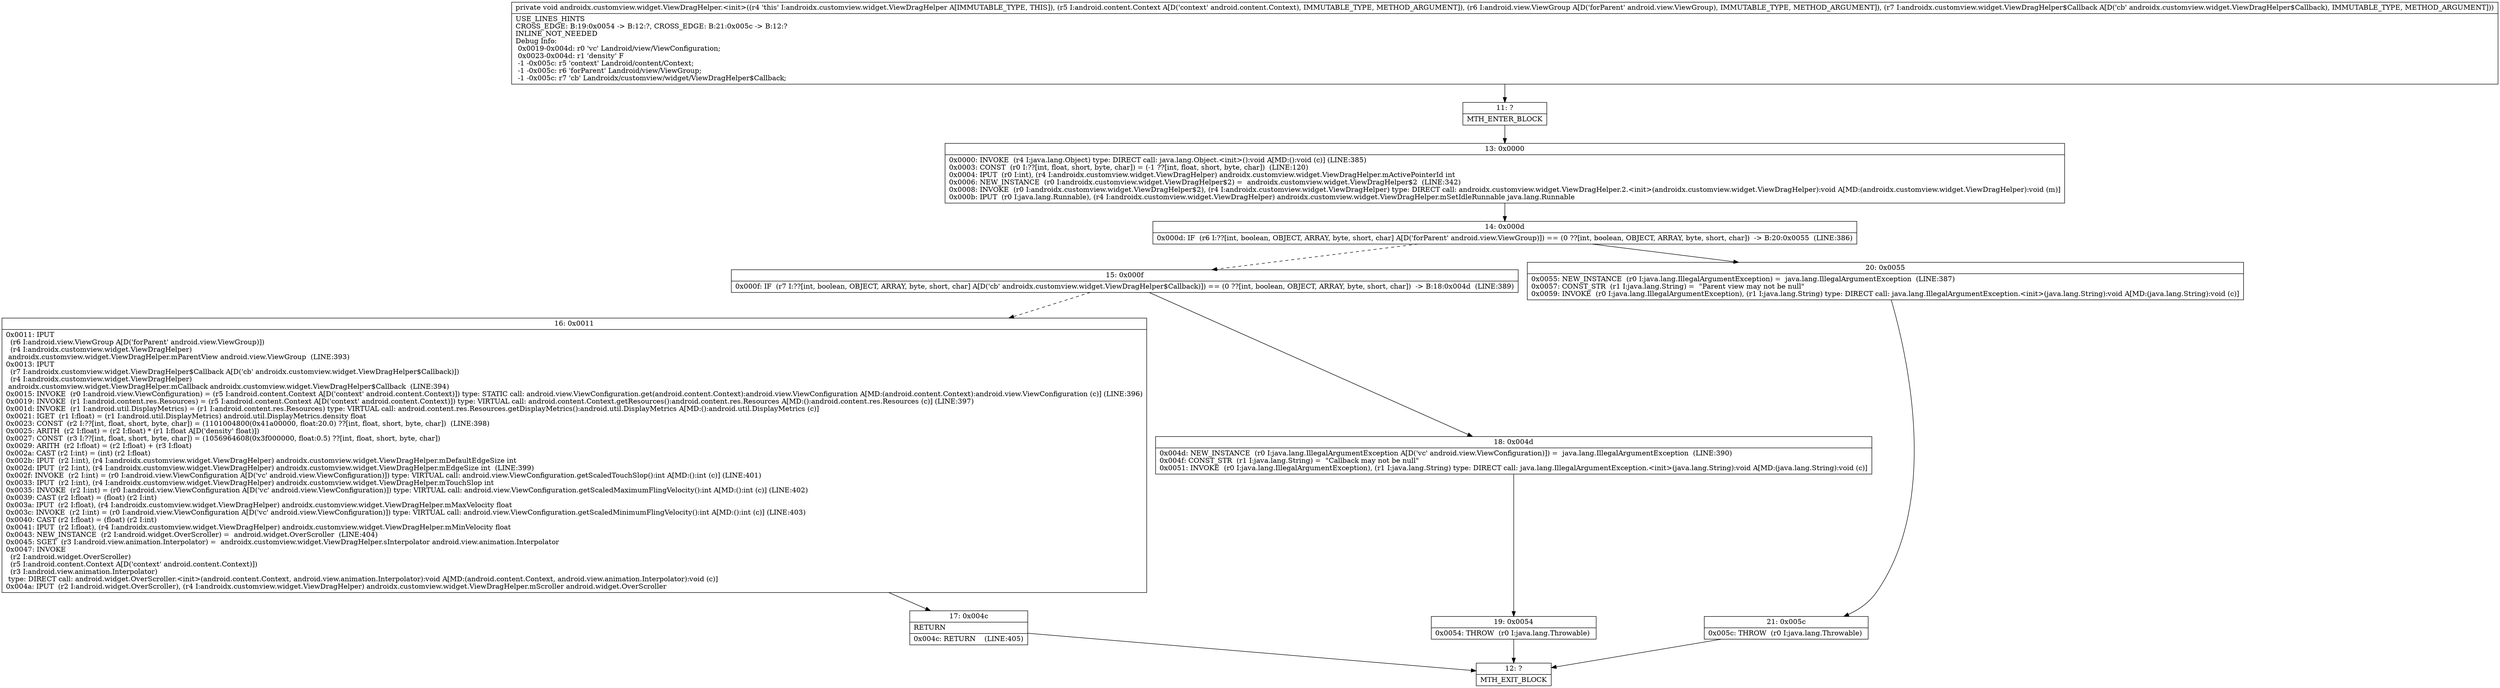 digraph "CFG forandroidx.customview.widget.ViewDragHelper.\<init\>(Landroid\/content\/Context;Landroid\/view\/ViewGroup;Landroidx\/customview\/widget\/ViewDragHelper$Callback;)V" {
Node_11 [shape=record,label="{11\:\ ?|MTH_ENTER_BLOCK\l}"];
Node_13 [shape=record,label="{13\:\ 0x0000|0x0000: INVOKE  (r4 I:java.lang.Object) type: DIRECT call: java.lang.Object.\<init\>():void A[MD:():void (c)] (LINE:385)\l0x0003: CONST  (r0 I:??[int, float, short, byte, char]) = (\-1 ??[int, float, short, byte, char])  (LINE:120)\l0x0004: IPUT  (r0 I:int), (r4 I:androidx.customview.widget.ViewDragHelper) androidx.customview.widget.ViewDragHelper.mActivePointerId int \l0x0006: NEW_INSTANCE  (r0 I:androidx.customview.widget.ViewDragHelper$2) =  androidx.customview.widget.ViewDragHelper$2  (LINE:342)\l0x0008: INVOKE  (r0 I:androidx.customview.widget.ViewDragHelper$2), (r4 I:androidx.customview.widget.ViewDragHelper) type: DIRECT call: androidx.customview.widget.ViewDragHelper.2.\<init\>(androidx.customview.widget.ViewDragHelper):void A[MD:(androidx.customview.widget.ViewDragHelper):void (m)]\l0x000b: IPUT  (r0 I:java.lang.Runnable), (r4 I:androidx.customview.widget.ViewDragHelper) androidx.customview.widget.ViewDragHelper.mSetIdleRunnable java.lang.Runnable \l}"];
Node_14 [shape=record,label="{14\:\ 0x000d|0x000d: IF  (r6 I:??[int, boolean, OBJECT, ARRAY, byte, short, char] A[D('forParent' android.view.ViewGroup)]) == (0 ??[int, boolean, OBJECT, ARRAY, byte, short, char])  \-\> B:20:0x0055  (LINE:386)\l}"];
Node_15 [shape=record,label="{15\:\ 0x000f|0x000f: IF  (r7 I:??[int, boolean, OBJECT, ARRAY, byte, short, char] A[D('cb' androidx.customview.widget.ViewDragHelper$Callback)]) == (0 ??[int, boolean, OBJECT, ARRAY, byte, short, char])  \-\> B:18:0x004d  (LINE:389)\l}"];
Node_16 [shape=record,label="{16\:\ 0x0011|0x0011: IPUT  \l  (r6 I:android.view.ViewGroup A[D('forParent' android.view.ViewGroup)])\l  (r4 I:androidx.customview.widget.ViewDragHelper)\l androidx.customview.widget.ViewDragHelper.mParentView android.view.ViewGroup  (LINE:393)\l0x0013: IPUT  \l  (r7 I:androidx.customview.widget.ViewDragHelper$Callback A[D('cb' androidx.customview.widget.ViewDragHelper$Callback)])\l  (r4 I:androidx.customview.widget.ViewDragHelper)\l androidx.customview.widget.ViewDragHelper.mCallback androidx.customview.widget.ViewDragHelper$Callback  (LINE:394)\l0x0015: INVOKE  (r0 I:android.view.ViewConfiguration) = (r5 I:android.content.Context A[D('context' android.content.Context)]) type: STATIC call: android.view.ViewConfiguration.get(android.content.Context):android.view.ViewConfiguration A[MD:(android.content.Context):android.view.ViewConfiguration (c)] (LINE:396)\l0x0019: INVOKE  (r1 I:android.content.res.Resources) = (r5 I:android.content.Context A[D('context' android.content.Context)]) type: VIRTUAL call: android.content.Context.getResources():android.content.res.Resources A[MD:():android.content.res.Resources (c)] (LINE:397)\l0x001d: INVOKE  (r1 I:android.util.DisplayMetrics) = (r1 I:android.content.res.Resources) type: VIRTUAL call: android.content.res.Resources.getDisplayMetrics():android.util.DisplayMetrics A[MD:():android.util.DisplayMetrics (c)]\l0x0021: IGET  (r1 I:float) = (r1 I:android.util.DisplayMetrics) android.util.DisplayMetrics.density float \l0x0023: CONST  (r2 I:??[int, float, short, byte, char]) = (1101004800(0x41a00000, float:20.0) ??[int, float, short, byte, char])  (LINE:398)\l0x0025: ARITH  (r2 I:float) = (r2 I:float) * (r1 I:float A[D('density' float)]) \l0x0027: CONST  (r3 I:??[int, float, short, byte, char]) = (1056964608(0x3f000000, float:0.5) ??[int, float, short, byte, char]) \l0x0029: ARITH  (r2 I:float) = (r2 I:float) + (r3 I:float) \l0x002a: CAST (r2 I:int) = (int) (r2 I:float) \l0x002b: IPUT  (r2 I:int), (r4 I:androidx.customview.widget.ViewDragHelper) androidx.customview.widget.ViewDragHelper.mDefaultEdgeSize int \l0x002d: IPUT  (r2 I:int), (r4 I:androidx.customview.widget.ViewDragHelper) androidx.customview.widget.ViewDragHelper.mEdgeSize int  (LINE:399)\l0x002f: INVOKE  (r2 I:int) = (r0 I:android.view.ViewConfiguration A[D('vc' android.view.ViewConfiguration)]) type: VIRTUAL call: android.view.ViewConfiguration.getScaledTouchSlop():int A[MD:():int (c)] (LINE:401)\l0x0033: IPUT  (r2 I:int), (r4 I:androidx.customview.widget.ViewDragHelper) androidx.customview.widget.ViewDragHelper.mTouchSlop int \l0x0035: INVOKE  (r2 I:int) = (r0 I:android.view.ViewConfiguration A[D('vc' android.view.ViewConfiguration)]) type: VIRTUAL call: android.view.ViewConfiguration.getScaledMaximumFlingVelocity():int A[MD:():int (c)] (LINE:402)\l0x0039: CAST (r2 I:float) = (float) (r2 I:int) \l0x003a: IPUT  (r2 I:float), (r4 I:androidx.customview.widget.ViewDragHelper) androidx.customview.widget.ViewDragHelper.mMaxVelocity float \l0x003c: INVOKE  (r2 I:int) = (r0 I:android.view.ViewConfiguration A[D('vc' android.view.ViewConfiguration)]) type: VIRTUAL call: android.view.ViewConfiguration.getScaledMinimumFlingVelocity():int A[MD:():int (c)] (LINE:403)\l0x0040: CAST (r2 I:float) = (float) (r2 I:int) \l0x0041: IPUT  (r2 I:float), (r4 I:androidx.customview.widget.ViewDragHelper) androidx.customview.widget.ViewDragHelper.mMinVelocity float \l0x0043: NEW_INSTANCE  (r2 I:android.widget.OverScroller) =  android.widget.OverScroller  (LINE:404)\l0x0045: SGET  (r3 I:android.view.animation.Interpolator) =  androidx.customview.widget.ViewDragHelper.sInterpolator android.view.animation.Interpolator \l0x0047: INVOKE  \l  (r2 I:android.widget.OverScroller)\l  (r5 I:android.content.Context A[D('context' android.content.Context)])\l  (r3 I:android.view.animation.Interpolator)\l type: DIRECT call: android.widget.OverScroller.\<init\>(android.content.Context, android.view.animation.Interpolator):void A[MD:(android.content.Context, android.view.animation.Interpolator):void (c)]\l0x004a: IPUT  (r2 I:android.widget.OverScroller), (r4 I:androidx.customview.widget.ViewDragHelper) androidx.customview.widget.ViewDragHelper.mScroller android.widget.OverScroller \l}"];
Node_17 [shape=record,label="{17\:\ 0x004c|RETURN\l|0x004c: RETURN    (LINE:405)\l}"];
Node_12 [shape=record,label="{12\:\ ?|MTH_EXIT_BLOCK\l}"];
Node_18 [shape=record,label="{18\:\ 0x004d|0x004d: NEW_INSTANCE  (r0 I:java.lang.IllegalArgumentException A[D('vc' android.view.ViewConfiguration)]) =  java.lang.IllegalArgumentException  (LINE:390)\l0x004f: CONST_STR  (r1 I:java.lang.String) =  \"Callback may not be null\" \l0x0051: INVOKE  (r0 I:java.lang.IllegalArgumentException), (r1 I:java.lang.String) type: DIRECT call: java.lang.IllegalArgumentException.\<init\>(java.lang.String):void A[MD:(java.lang.String):void (c)]\l}"];
Node_19 [shape=record,label="{19\:\ 0x0054|0x0054: THROW  (r0 I:java.lang.Throwable) \l}"];
Node_20 [shape=record,label="{20\:\ 0x0055|0x0055: NEW_INSTANCE  (r0 I:java.lang.IllegalArgumentException) =  java.lang.IllegalArgumentException  (LINE:387)\l0x0057: CONST_STR  (r1 I:java.lang.String) =  \"Parent view may not be null\" \l0x0059: INVOKE  (r0 I:java.lang.IllegalArgumentException), (r1 I:java.lang.String) type: DIRECT call: java.lang.IllegalArgumentException.\<init\>(java.lang.String):void A[MD:(java.lang.String):void (c)]\l}"];
Node_21 [shape=record,label="{21\:\ 0x005c|0x005c: THROW  (r0 I:java.lang.Throwable) \l}"];
MethodNode[shape=record,label="{private void androidx.customview.widget.ViewDragHelper.\<init\>((r4 'this' I:androidx.customview.widget.ViewDragHelper A[IMMUTABLE_TYPE, THIS]), (r5 I:android.content.Context A[D('context' android.content.Context), IMMUTABLE_TYPE, METHOD_ARGUMENT]), (r6 I:android.view.ViewGroup A[D('forParent' android.view.ViewGroup), IMMUTABLE_TYPE, METHOD_ARGUMENT]), (r7 I:androidx.customview.widget.ViewDragHelper$Callback A[D('cb' androidx.customview.widget.ViewDragHelper$Callback), IMMUTABLE_TYPE, METHOD_ARGUMENT]))  | USE_LINES_HINTS\lCROSS_EDGE: B:19:0x0054 \-\> B:12:?, CROSS_EDGE: B:21:0x005c \-\> B:12:?\lINLINE_NOT_NEEDED\lDebug Info:\l  0x0019\-0x004d: r0 'vc' Landroid\/view\/ViewConfiguration;\l  0x0023\-0x004d: r1 'density' F\l  \-1 \-0x005c: r5 'context' Landroid\/content\/Context;\l  \-1 \-0x005c: r6 'forParent' Landroid\/view\/ViewGroup;\l  \-1 \-0x005c: r7 'cb' Landroidx\/customview\/widget\/ViewDragHelper$Callback;\l}"];
MethodNode -> Node_11;Node_11 -> Node_13;
Node_13 -> Node_14;
Node_14 -> Node_15[style=dashed];
Node_14 -> Node_20;
Node_15 -> Node_16[style=dashed];
Node_15 -> Node_18;
Node_16 -> Node_17;
Node_17 -> Node_12;
Node_18 -> Node_19;
Node_19 -> Node_12;
Node_20 -> Node_21;
Node_21 -> Node_12;
}

